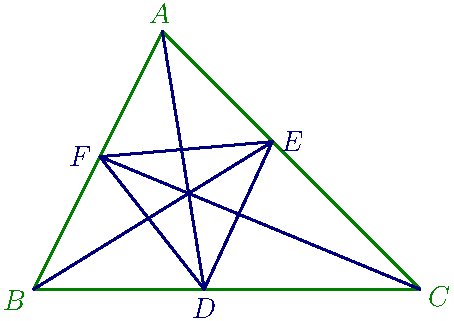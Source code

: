 settings.outformat = "png";
defaultpen(fontsize(14pt));
import geometry;

size(8cm);

pair A = (0, 2);
pair B = (-1, 0);
pair C = (2, 0);

triangle t = triangle(A, B, C);
show(LA="$A$", LB="$B$", LC="$C$", La="$$", Lb="$$", Lc="$$", t, bp+0.5*green);
line ba = bisector(t.VA);
line bb = bisector(t.VB);
line bc = bisector(t.VC);

pair d = intersectionpoint(ba, line(B, C));
pair e = intersectionpoint(bb, line(A, C));
pair f = intersectionpoint(bc, line(A, B));
draw(A -- d, bp+0.5*blue);
draw(B -- e, bp+0.5*blue);
draw(C -- f, bp+0.5*blue);
label("$D$", d, align=S, bp+0.5*blue);
label("$E$", e, align=E, bp+0.5*blue);
label("$F$", f, align=W, bp+0.5*blue);
draw(d -- e -- f -- cycle, bp+0.5*blue);

